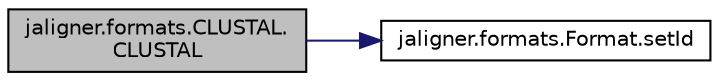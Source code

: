 digraph "jaligner.formats.CLUSTAL.CLUSTAL"
{
  edge [fontname="Helvetica",fontsize="10",labelfontname="Helvetica",labelfontsize="10"];
  node [fontname="Helvetica",fontsize="10",shape=record];
  rankdir="LR";
  Node1 [label="jaligner.formats.CLUSTAL.\lCLUSTAL",height=0.2,width=0.4,color="black", fillcolor="grey75", style="filled" fontcolor="black"];
  Node1 -> Node2 [color="midnightblue",fontsize="10",style="solid",fontname="Helvetica"];
  Node2 [label="jaligner.formats.Format.setId",height=0.2,width=0.4,color="black", fillcolor="white", style="filled",URL="$classjaligner_1_1formats_1_1_format.html#a473fd596efc8f218f904002249e7d2cc"];
}
